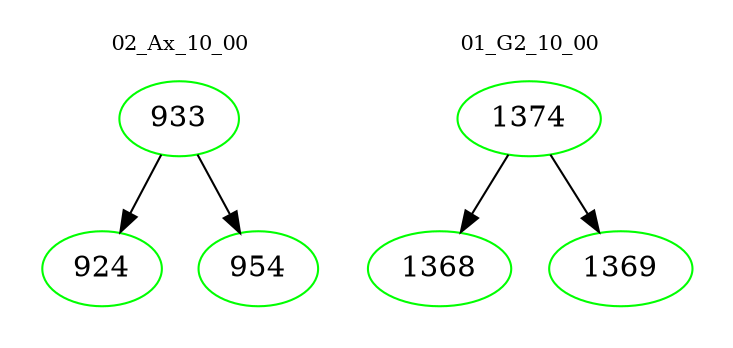digraph{
subgraph cluster_0 {
color = white
label = "02_Ax_10_00";
fontsize=10;
T0_933 [label="933", color="green"]
T0_933 -> T0_924 [color="black"]
T0_924 [label="924", color="green"]
T0_933 -> T0_954 [color="black"]
T0_954 [label="954", color="green"]
}
subgraph cluster_1 {
color = white
label = "01_G2_10_00";
fontsize=10;
T1_1374 [label="1374", color="green"]
T1_1374 -> T1_1368 [color="black"]
T1_1368 [label="1368", color="green"]
T1_1374 -> T1_1369 [color="black"]
T1_1369 [label="1369", color="green"]
}
}
